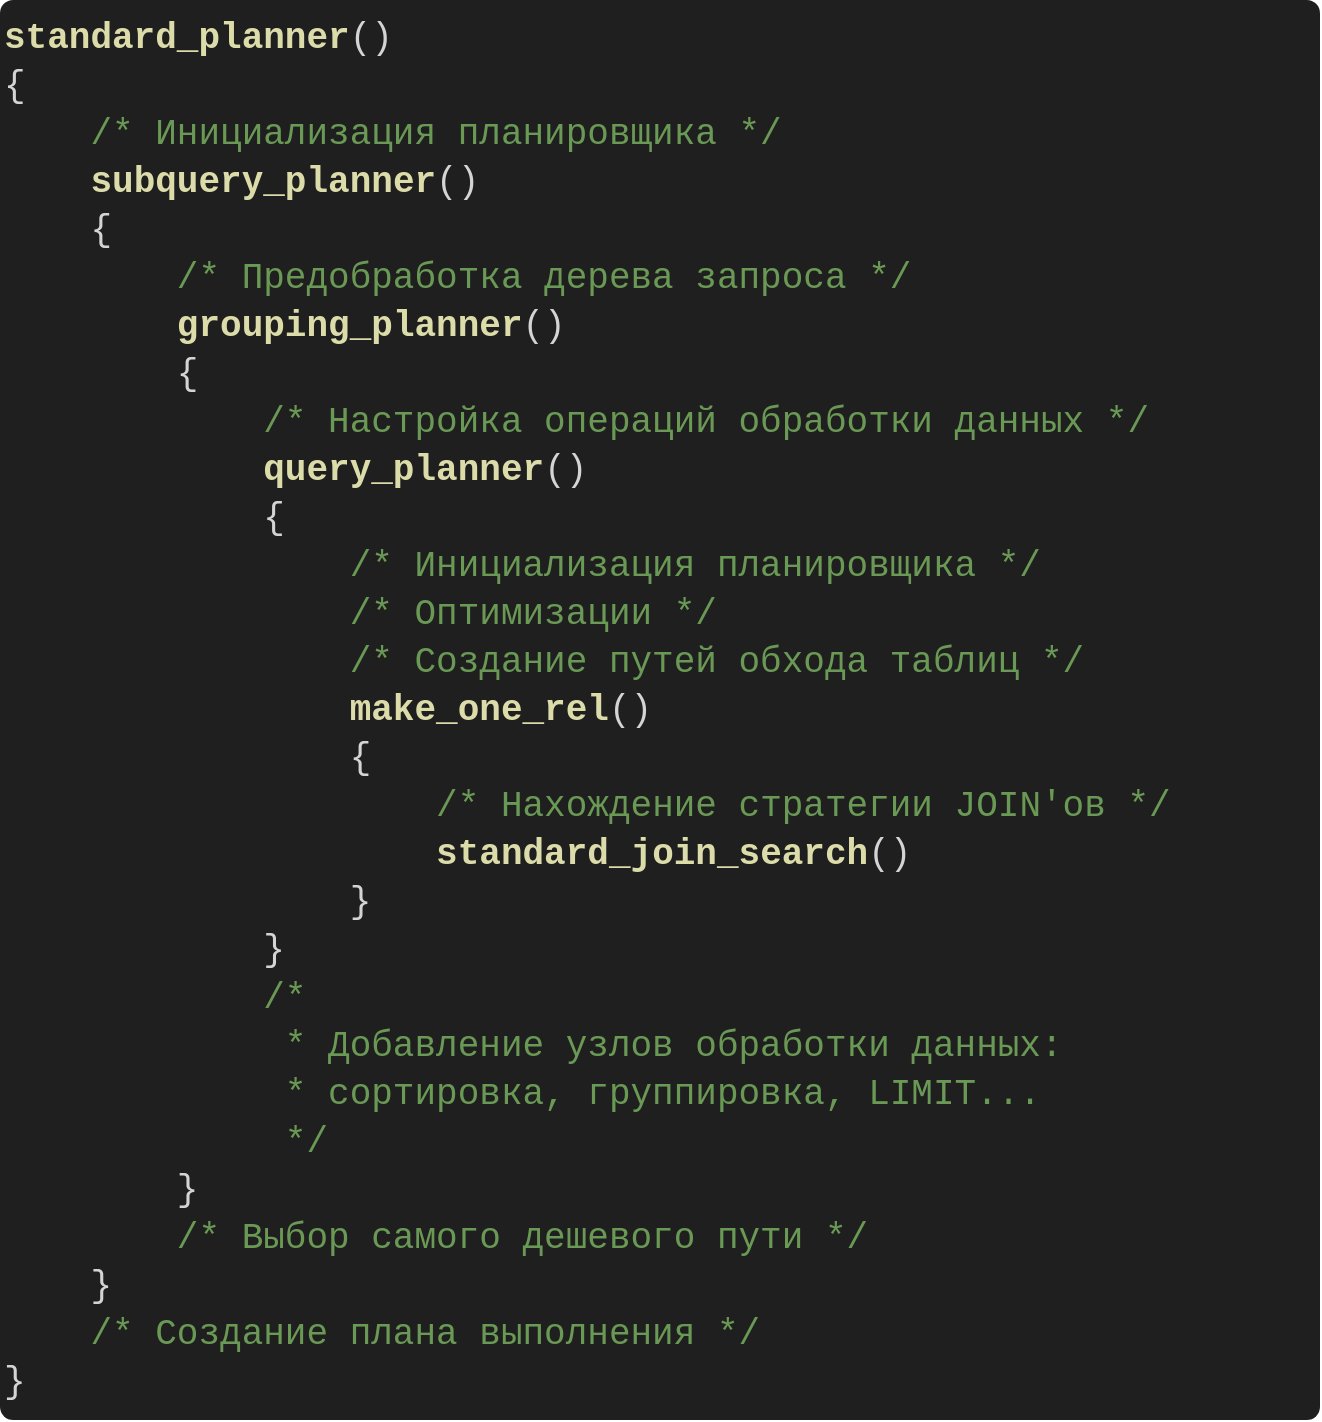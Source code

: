<mxfile version="24.7.8">
  <diagram name="Страница — 1" id="Zvr2eW7H0rXLNG6UFAMz">
    <mxGraphModel dx="1400" dy="580" grid="1" gridSize="10" guides="1" tooltips="1" connect="1" arrows="1" fold="1" page="1" pageScale="1" pageWidth="827" pageHeight="1169" math="0" shadow="0">
      <root>
        <mxCell id="0" />
        <mxCell id="1" parent="0" />
        <mxCell id="Tj8ivmsSisfJJ2ebBxgm-21" value="&lt;div style=&quot;color: rgb(204, 204, 204); font-size: 18px; line-height: 24px; white-space: pre;&quot;&gt;&lt;div style=&quot;&quot;&gt;&lt;span style=&quot;color: rgb(220, 220, 170);&quot;&gt;&lt;b&gt;standard_planner&lt;/b&gt;&lt;/span&gt;&lt;span style=&quot;font-weight: normal; color: rgb(212, 212, 212);&quot;&gt;()&lt;/span&gt;&lt;/div&gt;&lt;div style=&quot;font-weight: normal;&quot;&gt;&lt;span style=&quot;color: #d4d4d4;&quot;&gt;{&lt;/span&gt;&lt;/div&gt;&lt;div style=&quot;font-weight: normal;&quot;&gt;&lt;span style=&quot;color: #6a9955;&quot;&gt;    /* Инициализация планировщика */&lt;/span&gt;&lt;/div&gt;&lt;div style=&quot;&quot;&gt;&lt;span style=&quot;font-weight: normal; color: rgb(212, 212, 212);&quot;&gt;    &lt;/span&gt;&lt;span style=&quot;color: rgb(220, 220, 170);&quot;&gt;&lt;b&gt;subquery_planner&lt;/b&gt;&lt;/span&gt;&lt;span style=&quot;font-weight: normal; color: rgb(212, 212, 212);&quot;&gt;()&lt;/span&gt;&lt;/div&gt;&lt;div style=&quot;font-weight: normal;&quot;&gt;&lt;span style=&quot;color: #d4d4d4;&quot;&gt;    {&lt;/span&gt;&lt;/div&gt;&lt;div style=&quot;font-weight: normal;&quot;&gt;&lt;span style=&quot;color: #6a9955;&quot;&gt;        /* Предобработка дерева запроса */&lt;/span&gt;&lt;/div&gt;&lt;div style=&quot;&quot;&gt;&lt;span style=&quot;font-weight: normal; color: rgb(212, 212, 212);&quot;&gt;        &lt;/span&gt;&lt;span style=&quot;color: rgb(220, 220, 170);&quot;&gt;&lt;b&gt;grouping_planner&lt;/b&gt;&lt;/span&gt;&lt;span style=&quot;font-weight: normal; color: rgb(212, 212, 212);&quot;&gt;()&lt;/span&gt;&lt;/div&gt;&lt;div style=&quot;font-weight: normal;&quot;&gt;&lt;span style=&quot;color: #d4d4d4;&quot;&gt;        {&lt;/span&gt;&lt;/div&gt;&lt;div style=&quot;font-weight: normal;&quot;&gt;&lt;span style=&quot;color: #6a9955;&quot;&gt;            /* Настройка операций обработки данных */&lt;/span&gt;&lt;/div&gt;&lt;div style=&quot;&quot;&gt;&lt;span style=&quot;font-weight: normal; color: rgb(212, 212, 212);&quot;&gt;            &lt;/span&gt;&lt;span style=&quot;color: rgb(220, 220, 170);&quot;&gt;&lt;b&gt;query_planner&lt;/b&gt;&lt;/span&gt;&lt;span style=&quot;font-weight: normal; color: rgb(212, 212, 212);&quot;&gt;()&lt;/span&gt;&lt;/div&gt;&lt;div style=&quot;font-weight: normal;&quot;&gt;&lt;span style=&quot;color: #d4d4d4;&quot;&gt;            {&lt;/span&gt;&lt;/div&gt;&lt;div style=&quot;font-weight: normal;&quot;&gt;&lt;span style=&quot;color: #6a9955;&quot;&gt;                /* Инициализация планировщика */&lt;/span&gt;&lt;/div&gt;&lt;div style=&quot;font-weight: normal;&quot;&gt;&lt;span style=&quot;color: #6a9955;&quot;&gt;                /* Оптимизации */&lt;/span&gt;&lt;/div&gt;&lt;div style=&quot;font-weight: normal;&quot;&gt;&lt;span style=&quot;color: #6a9955;&quot;&gt;                /* Создание путей обхода таблиц */&lt;/span&gt;&lt;/div&gt;&lt;div style=&quot;&quot;&gt;&lt;span style=&quot;font-weight: normal; color: rgb(106, 153, 85);&quot;&gt;                &lt;/span&gt;&lt;span style=&quot;color: rgb(220, 220, 170);&quot;&gt;&lt;b&gt;make_one_rel&lt;/b&gt;&lt;/span&gt;&lt;span style=&quot;font-weight: normal; color: rgb(212, 212, 212);&quot;&gt;()&lt;/span&gt;&lt;/div&gt;&lt;div style=&quot;font-weight: normal;&quot;&gt;&lt;span style=&quot;color: rgb(212, 212, 212);&quot;&gt;                {&lt;/span&gt;&lt;/div&gt;&lt;div style=&quot;font-weight: normal;&quot;&gt;&lt;span style=&quot;color: rgb(212, 212, 212);&quot;&gt;                &lt;/span&gt;&lt;span style=&quot;color: rgb(106, 153, 85);&quot;&gt;    &lt;/span&gt;&lt;span style=&quot;color: rgb(106, 153, 85);&quot;&gt;/* Нахождение стратегии JOIN&#39;ов */&lt;/span&gt;&lt;/div&gt;&lt;div style=&quot;&quot;&gt;&lt;span style=&quot;font-weight: normal; color: rgb(106, 153, 85);&quot;&gt;                    &lt;/span&gt;&lt;span style=&quot;color: rgb(220, 220, 170);&quot;&gt;&lt;b&gt;standard_join_search&lt;/b&gt;&lt;/span&gt;&lt;span style=&quot;font-weight: normal; color: rgb(212, 212, 212);&quot;&gt;()&lt;/span&gt;&lt;/div&gt;&lt;div style=&quot;font-weight: normal;&quot;&gt;&lt;span style=&quot;color: rgb(212, 212, 212);&quot;&gt;                }&lt;/span&gt;&lt;/div&gt;&lt;div style=&quot;font-weight: normal;&quot;&gt;&lt;span style=&quot;color: #d4d4d4;&quot;&gt;            }&lt;/span&gt;&lt;/div&gt;&lt;div style=&quot;font-weight: normal;&quot;&gt;&lt;span style=&quot;color: #6a9955;&quot;&gt;            /* &lt;/span&gt;&lt;/div&gt;&lt;div style=&quot;font-weight: normal;&quot;&gt;&lt;span style=&quot;color: #6a9955;&quot;&gt;             * Добавление узлов обработки данных: &lt;/span&gt;&lt;/div&gt;&lt;div style=&quot;font-weight: normal;&quot;&gt;&lt;span style=&quot;color: #6a9955;&quot;&gt;             * сортировка, группировка, LIMIT... &lt;/span&gt;&lt;/div&gt;&lt;div style=&quot;font-weight: normal;&quot;&gt;&lt;span style=&quot;color: #6a9955;&quot;&gt;             */&lt;/span&gt;&lt;/div&gt;&lt;div style=&quot;font-weight: normal;&quot;&gt;&lt;span style=&quot;color: #d4d4d4;&quot;&gt;        }&lt;/span&gt;&lt;/div&gt;&lt;div style=&quot;font-weight: normal;&quot;&gt;&lt;span style=&quot;color: #6a9955;&quot;&gt;        /* Выбор самого дешевого пути */&lt;/span&gt;&lt;/div&gt;&lt;div style=&quot;font-weight: normal;&quot;&gt;&lt;span style=&quot;color: #d4d4d4;&quot;&gt;    }&lt;/span&gt;&lt;/div&gt;&lt;div style=&quot;font-weight: normal;&quot;&gt;&lt;span style=&quot;color: #6a9955;&quot;&gt;    /* Создание плана выполнения */&lt;/span&gt;&lt;/div&gt;&lt;div style=&quot;font-weight: normal;&quot;&gt;&lt;span style=&quot;color: #d4d4d4;&quot;&gt;}&lt;/span&gt;&lt;/div&gt;&lt;/div&gt;" style="text;whiteSpace=wrap;html=1;rounded=1;fontFamily=Courier New;fillColor=#1F1F1F;arcSize=1;labelBackgroundColor=none;" vertex="1" parent="1">
          <mxGeometry x="10" y="340" width="660" height="710" as="geometry" />
        </mxCell>
      </root>
    </mxGraphModel>
  </diagram>
</mxfile>
